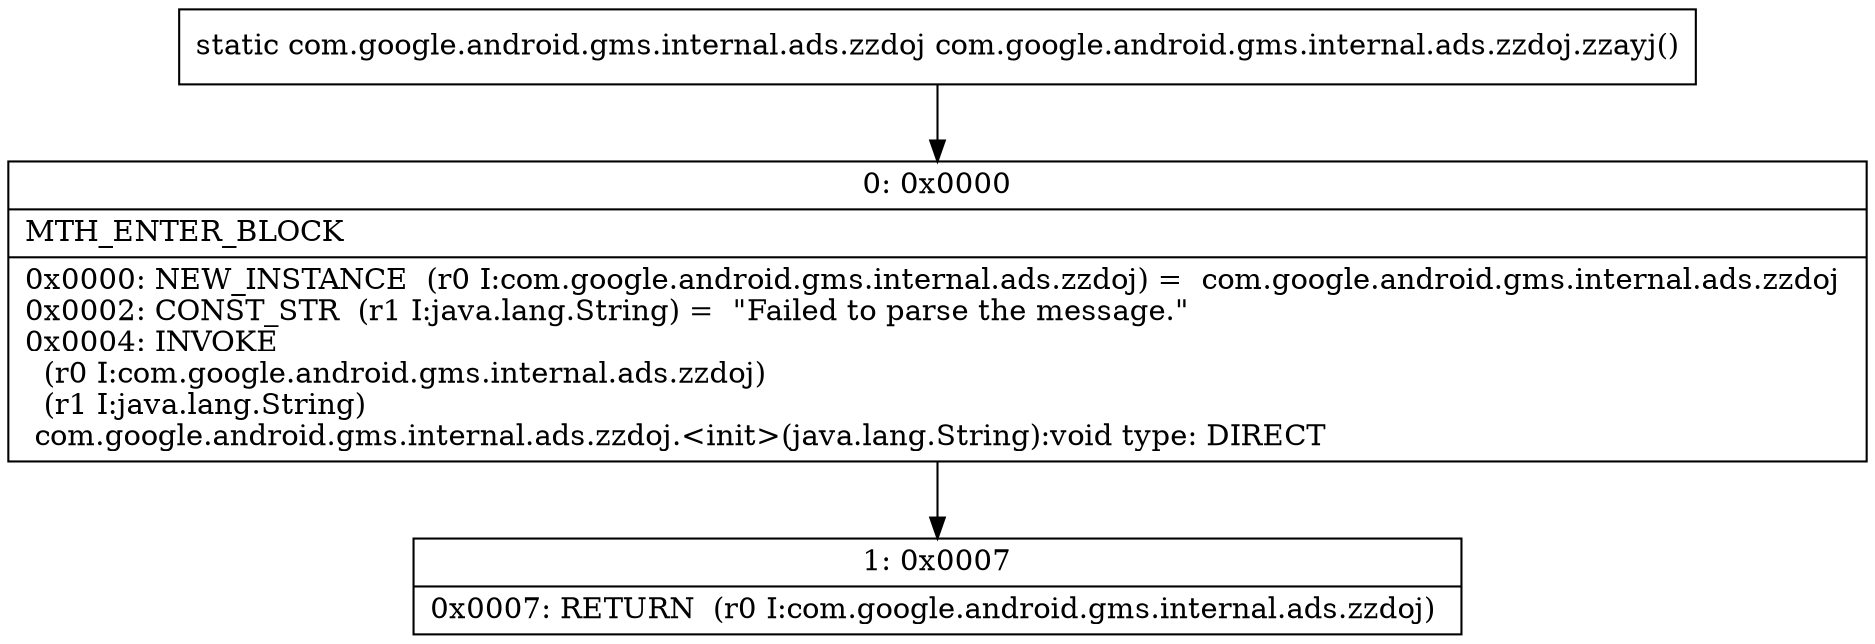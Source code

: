digraph "CFG forcom.google.android.gms.internal.ads.zzdoj.zzayj()Lcom\/google\/android\/gms\/internal\/ads\/zzdoj;" {
Node_0 [shape=record,label="{0\:\ 0x0000|MTH_ENTER_BLOCK\l|0x0000: NEW_INSTANCE  (r0 I:com.google.android.gms.internal.ads.zzdoj) =  com.google.android.gms.internal.ads.zzdoj \l0x0002: CONST_STR  (r1 I:java.lang.String) =  \"Failed to parse the message.\" \l0x0004: INVOKE  \l  (r0 I:com.google.android.gms.internal.ads.zzdoj)\l  (r1 I:java.lang.String)\l com.google.android.gms.internal.ads.zzdoj.\<init\>(java.lang.String):void type: DIRECT \l}"];
Node_1 [shape=record,label="{1\:\ 0x0007|0x0007: RETURN  (r0 I:com.google.android.gms.internal.ads.zzdoj) \l}"];
MethodNode[shape=record,label="{static com.google.android.gms.internal.ads.zzdoj com.google.android.gms.internal.ads.zzdoj.zzayj() }"];
MethodNode -> Node_0;
Node_0 -> Node_1;
}

